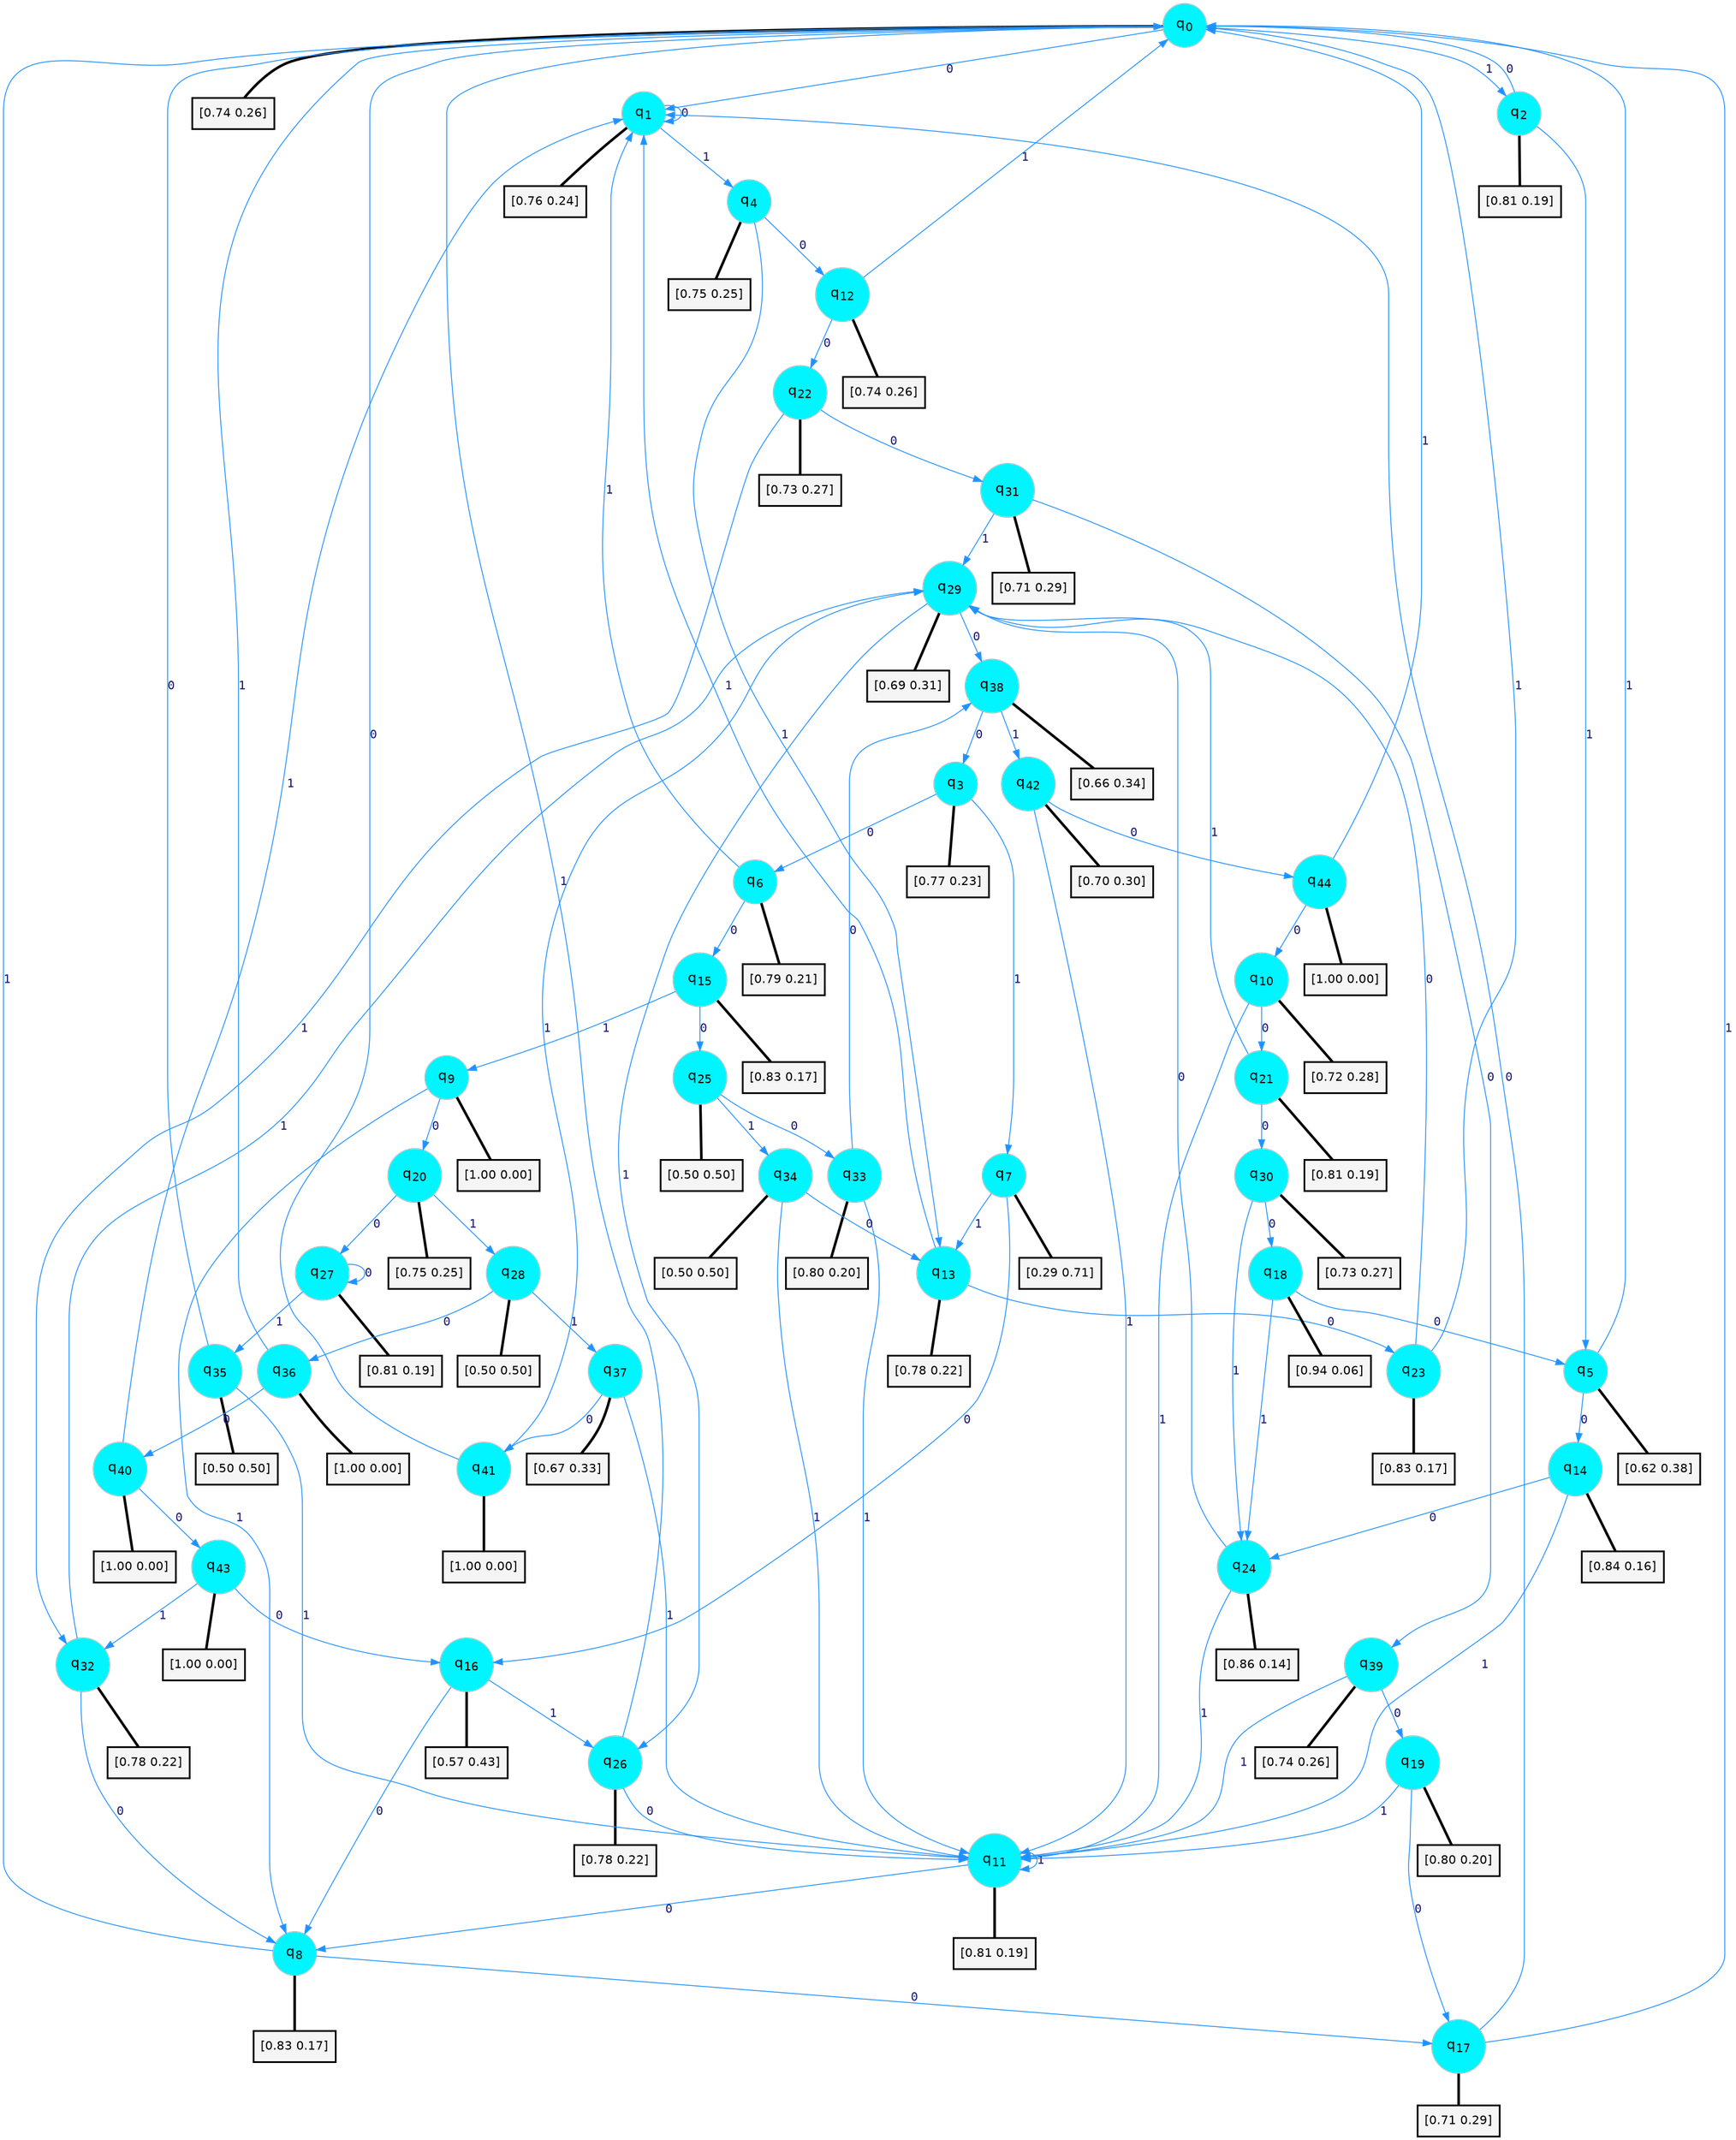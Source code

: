 digraph G {
graph [
bgcolor=transparent, dpi=300, rankdir=TD, size="40,25"];
node [
color=gray, fillcolor=turquoise1, fontcolor=black, fontname=Helvetica, fontsize=16, fontweight=bold, shape=circle, style=filled];
edge [
arrowsize=1, color=dodgerblue1, fontcolor=midnightblue, fontname=courier, fontweight=bold, penwidth=1, style=solid, weight=20];
0[label=<q<SUB>0</SUB>>];
1[label=<q<SUB>1</SUB>>];
2[label=<q<SUB>2</SUB>>];
3[label=<q<SUB>3</SUB>>];
4[label=<q<SUB>4</SUB>>];
5[label=<q<SUB>5</SUB>>];
6[label=<q<SUB>6</SUB>>];
7[label=<q<SUB>7</SUB>>];
8[label=<q<SUB>8</SUB>>];
9[label=<q<SUB>9</SUB>>];
10[label=<q<SUB>10</SUB>>];
11[label=<q<SUB>11</SUB>>];
12[label=<q<SUB>12</SUB>>];
13[label=<q<SUB>13</SUB>>];
14[label=<q<SUB>14</SUB>>];
15[label=<q<SUB>15</SUB>>];
16[label=<q<SUB>16</SUB>>];
17[label=<q<SUB>17</SUB>>];
18[label=<q<SUB>18</SUB>>];
19[label=<q<SUB>19</SUB>>];
20[label=<q<SUB>20</SUB>>];
21[label=<q<SUB>21</SUB>>];
22[label=<q<SUB>22</SUB>>];
23[label=<q<SUB>23</SUB>>];
24[label=<q<SUB>24</SUB>>];
25[label=<q<SUB>25</SUB>>];
26[label=<q<SUB>26</SUB>>];
27[label=<q<SUB>27</SUB>>];
28[label=<q<SUB>28</SUB>>];
29[label=<q<SUB>29</SUB>>];
30[label=<q<SUB>30</SUB>>];
31[label=<q<SUB>31</SUB>>];
32[label=<q<SUB>32</SUB>>];
33[label=<q<SUB>33</SUB>>];
34[label=<q<SUB>34</SUB>>];
35[label=<q<SUB>35</SUB>>];
36[label=<q<SUB>36</SUB>>];
37[label=<q<SUB>37</SUB>>];
38[label=<q<SUB>38</SUB>>];
39[label=<q<SUB>39</SUB>>];
40[label=<q<SUB>40</SUB>>];
41[label=<q<SUB>41</SUB>>];
42[label=<q<SUB>42</SUB>>];
43[label=<q<SUB>43</SUB>>];
44[label=<q<SUB>44</SUB>>];
45[label="[0.74 0.26]", shape=box,fontcolor=black, fontname=Helvetica, fontsize=14, penwidth=2, fillcolor=whitesmoke,color=black];
46[label="[0.76 0.24]", shape=box,fontcolor=black, fontname=Helvetica, fontsize=14, penwidth=2, fillcolor=whitesmoke,color=black];
47[label="[0.81 0.19]", shape=box,fontcolor=black, fontname=Helvetica, fontsize=14, penwidth=2, fillcolor=whitesmoke,color=black];
48[label="[0.77 0.23]", shape=box,fontcolor=black, fontname=Helvetica, fontsize=14, penwidth=2, fillcolor=whitesmoke,color=black];
49[label="[0.75 0.25]", shape=box,fontcolor=black, fontname=Helvetica, fontsize=14, penwidth=2, fillcolor=whitesmoke,color=black];
50[label="[0.62 0.38]", shape=box,fontcolor=black, fontname=Helvetica, fontsize=14, penwidth=2, fillcolor=whitesmoke,color=black];
51[label="[0.79 0.21]", shape=box,fontcolor=black, fontname=Helvetica, fontsize=14, penwidth=2, fillcolor=whitesmoke,color=black];
52[label="[0.29 0.71]", shape=box,fontcolor=black, fontname=Helvetica, fontsize=14, penwidth=2, fillcolor=whitesmoke,color=black];
53[label="[0.83 0.17]", shape=box,fontcolor=black, fontname=Helvetica, fontsize=14, penwidth=2, fillcolor=whitesmoke,color=black];
54[label="[1.00 0.00]", shape=box,fontcolor=black, fontname=Helvetica, fontsize=14, penwidth=2, fillcolor=whitesmoke,color=black];
55[label="[0.72 0.28]", shape=box,fontcolor=black, fontname=Helvetica, fontsize=14, penwidth=2, fillcolor=whitesmoke,color=black];
56[label="[0.81 0.19]", shape=box,fontcolor=black, fontname=Helvetica, fontsize=14, penwidth=2, fillcolor=whitesmoke,color=black];
57[label="[0.74 0.26]", shape=box,fontcolor=black, fontname=Helvetica, fontsize=14, penwidth=2, fillcolor=whitesmoke,color=black];
58[label="[0.78 0.22]", shape=box,fontcolor=black, fontname=Helvetica, fontsize=14, penwidth=2, fillcolor=whitesmoke,color=black];
59[label="[0.84 0.16]", shape=box,fontcolor=black, fontname=Helvetica, fontsize=14, penwidth=2, fillcolor=whitesmoke,color=black];
60[label="[0.83 0.17]", shape=box,fontcolor=black, fontname=Helvetica, fontsize=14, penwidth=2, fillcolor=whitesmoke,color=black];
61[label="[0.57 0.43]", shape=box,fontcolor=black, fontname=Helvetica, fontsize=14, penwidth=2, fillcolor=whitesmoke,color=black];
62[label="[0.71 0.29]", shape=box,fontcolor=black, fontname=Helvetica, fontsize=14, penwidth=2, fillcolor=whitesmoke,color=black];
63[label="[0.94 0.06]", shape=box,fontcolor=black, fontname=Helvetica, fontsize=14, penwidth=2, fillcolor=whitesmoke,color=black];
64[label="[0.80 0.20]", shape=box,fontcolor=black, fontname=Helvetica, fontsize=14, penwidth=2, fillcolor=whitesmoke,color=black];
65[label="[0.75 0.25]", shape=box,fontcolor=black, fontname=Helvetica, fontsize=14, penwidth=2, fillcolor=whitesmoke,color=black];
66[label="[0.81 0.19]", shape=box,fontcolor=black, fontname=Helvetica, fontsize=14, penwidth=2, fillcolor=whitesmoke,color=black];
67[label="[0.73 0.27]", shape=box,fontcolor=black, fontname=Helvetica, fontsize=14, penwidth=2, fillcolor=whitesmoke,color=black];
68[label="[0.83 0.17]", shape=box,fontcolor=black, fontname=Helvetica, fontsize=14, penwidth=2, fillcolor=whitesmoke,color=black];
69[label="[0.86 0.14]", shape=box,fontcolor=black, fontname=Helvetica, fontsize=14, penwidth=2, fillcolor=whitesmoke,color=black];
70[label="[0.50 0.50]", shape=box,fontcolor=black, fontname=Helvetica, fontsize=14, penwidth=2, fillcolor=whitesmoke,color=black];
71[label="[0.78 0.22]", shape=box,fontcolor=black, fontname=Helvetica, fontsize=14, penwidth=2, fillcolor=whitesmoke,color=black];
72[label="[0.81 0.19]", shape=box,fontcolor=black, fontname=Helvetica, fontsize=14, penwidth=2, fillcolor=whitesmoke,color=black];
73[label="[0.50 0.50]", shape=box,fontcolor=black, fontname=Helvetica, fontsize=14, penwidth=2, fillcolor=whitesmoke,color=black];
74[label="[0.69 0.31]", shape=box,fontcolor=black, fontname=Helvetica, fontsize=14, penwidth=2, fillcolor=whitesmoke,color=black];
75[label="[0.73 0.27]", shape=box,fontcolor=black, fontname=Helvetica, fontsize=14, penwidth=2, fillcolor=whitesmoke,color=black];
76[label="[0.71 0.29]", shape=box,fontcolor=black, fontname=Helvetica, fontsize=14, penwidth=2, fillcolor=whitesmoke,color=black];
77[label="[0.78 0.22]", shape=box,fontcolor=black, fontname=Helvetica, fontsize=14, penwidth=2, fillcolor=whitesmoke,color=black];
78[label="[0.80 0.20]", shape=box,fontcolor=black, fontname=Helvetica, fontsize=14, penwidth=2, fillcolor=whitesmoke,color=black];
79[label="[0.50 0.50]", shape=box,fontcolor=black, fontname=Helvetica, fontsize=14, penwidth=2, fillcolor=whitesmoke,color=black];
80[label="[0.50 0.50]", shape=box,fontcolor=black, fontname=Helvetica, fontsize=14, penwidth=2, fillcolor=whitesmoke,color=black];
81[label="[1.00 0.00]", shape=box,fontcolor=black, fontname=Helvetica, fontsize=14, penwidth=2, fillcolor=whitesmoke,color=black];
82[label="[0.67 0.33]", shape=box,fontcolor=black, fontname=Helvetica, fontsize=14, penwidth=2, fillcolor=whitesmoke,color=black];
83[label="[0.66 0.34]", shape=box,fontcolor=black, fontname=Helvetica, fontsize=14, penwidth=2, fillcolor=whitesmoke,color=black];
84[label="[0.74 0.26]", shape=box,fontcolor=black, fontname=Helvetica, fontsize=14, penwidth=2, fillcolor=whitesmoke,color=black];
85[label="[1.00 0.00]", shape=box,fontcolor=black, fontname=Helvetica, fontsize=14, penwidth=2, fillcolor=whitesmoke,color=black];
86[label="[1.00 0.00]", shape=box,fontcolor=black, fontname=Helvetica, fontsize=14, penwidth=2, fillcolor=whitesmoke,color=black];
87[label="[0.70 0.30]", shape=box,fontcolor=black, fontname=Helvetica, fontsize=14, penwidth=2, fillcolor=whitesmoke,color=black];
88[label="[1.00 0.00]", shape=box,fontcolor=black, fontname=Helvetica, fontsize=14, penwidth=2, fillcolor=whitesmoke,color=black];
89[label="[1.00 0.00]", shape=box,fontcolor=black, fontname=Helvetica, fontsize=14, penwidth=2, fillcolor=whitesmoke,color=black];
0->1 [label=0];
0->2 [label=1];
0->45 [arrowhead=none, penwidth=3,color=black];
1->1 [label=0];
1->4 [label=1];
1->46 [arrowhead=none, penwidth=3,color=black];
2->0 [label=0];
2->5 [label=1];
2->47 [arrowhead=none, penwidth=3,color=black];
3->6 [label=0];
3->7 [label=1];
3->48 [arrowhead=none, penwidth=3,color=black];
4->12 [label=0];
4->13 [label=1];
4->49 [arrowhead=none, penwidth=3,color=black];
5->14 [label=0];
5->0 [label=1];
5->50 [arrowhead=none, penwidth=3,color=black];
6->15 [label=0];
6->1 [label=1];
6->51 [arrowhead=none, penwidth=3,color=black];
7->16 [label=0];
7->13 [label=1];
7->52 [arrowhead=none, penwidth=3,color=black];
8->17 [label=0];
8->0 [label=1];
8->53 [arrowhead=none, penwidth=3,color=black];
9->20 [label=0];
9->8 [label=1];
9->54 [arrowhead=none, penwidth=3,color=black];
10->21 [label=0];
10->11 [label=1];
10->55 [arrowhead=none, penwidth=3,color=black];
11->8 [label=0];
11->11 [label=1];
11->56 [arrowhead=none, penwidth=3,color=black];
12->22 [label=0];
12->0 [label=1];
12->57 [arrowhead=none, penwidth=3,color=black];
13->23 [label=0];
13->1 [label=1];
13->58 [arrowhead=none, penwidth=3,color=black];
14->24 [label=0];
14->11 [label=1];
14->59 [arrowhead=none, penwidth=3,color=black];
15->25 [label=0];
15->9 [label=1];
15->60 [arrowhead=none, penwidth=3,color=black];
16->8 [label=0];
16->26 [label=1];
16->61 [arrowhead=none, penwidth=3,color=black];
17->1 [label=0];
17->0 [label=1];
17->62 [arrowhead=none, penwidth=3,color=black];
18->5 [label=0];
18->24 [label=1];
18->63 [arrowhead=none, penwidth=3,color=black];
19->17 [label=0];
19->11 [label=1];
19->64 [arrowhead=none, penwidth=3,color=black];
20->27 [label=0];
20->28 [label=1];
20->65 [arrowhead=none, penwidth=3,color=black];
21->30 [label=0];
21->29 [label=1];
21->66 [arrowhead=none, penwidth=3,color=black];
22->31 [label=0];
22->32 [label=1];
22->67 [arrowhead=none, penwidth=3,color=black];
23->29 [label=0];
23->0 [label=1];
23->68 [arrowhead=none, penwidth=3,color=black];
24->29 [label=0];
24->11 [label=1];
24->69 [arrowhead=none, penwidth=3,color=black];
25->33 [label=0];
25->34 [label=1];
25->70 [arrowhead=none, penwidth=3,color=black];
26->11 [label=0];
26->0 [label=1];
26->71 [arrowhead=none, penwidth=3,color=black];
27->27 [label=0];
27->35 [label=1];
27->72 [arrowhead=none, penwidth=3,color=black];
28->36 [label=0];
28->37 [label=1];
28->73 [arrowhead=none, penwidth=3,color=black];
29->38 [label=0];
29->26 [label=1];
29->74 [arrowhead=none, penwidth=3,color=black];
30->18 [label=0];
30->24 [label=1];
30->75 [arrowhead=none, penwidth=3,color=black];
31->39 [label=0];
31->29 [label=1];
31->76 [arrowhead=none, penwidth=3,color=black];
32->8 [label=0];
32->29 [label=1];
32->77 [arrowhead=none, penwidth=3,color=black];
33->38 [label=0];
33->11 [label=1];
33->78 [arrowhead=none, penwidth=3,color=black];
34->13 [label=0];
34->11 [label=1];
34->79 [arrowhead=none, penwidth=3,color=black];
35->0 [label=0];
35->11 [label=1];
35->80 [arrowhead=none, penwidth=3,color=black];
36->40 [label=0];
36->0 [label=1];
36->81 [arrowhead=none, penwidth=3,color=black];
37->41 [label=0];
37->11 [label=1];
37->82 [arrowhead=none, penwidth=3,color=black];
38->3 [label=0];
38->42 [label=1];
38->83 [arrowhead=none, penwidth=3,color=black];
39->19 [label=0];
39->11 [label=1];
39->84 [arrowhead=none, penwidth=3,color=black];
40->43 [label=0];
40->1 [label=1];
40->85 [arrowhead=none, penwidth=3,color=black];
41->0 [label=0];
41->29 [label=1];
41->86 [arrowhead=none, penwidth=3,color=black];
42->44 [label=0];
42->11 [label=1];
42->87 [arrowhead=none, penwidth=3,color=black];
43->16 [label=0];
43->32 [label=1];
43->88 [arrowhead=none, penwidth=3,color=black];
44->10 [label=0];
44->0 [label=1];
44->89 [arrowhead=none, penwidth=3,color=black];
}
